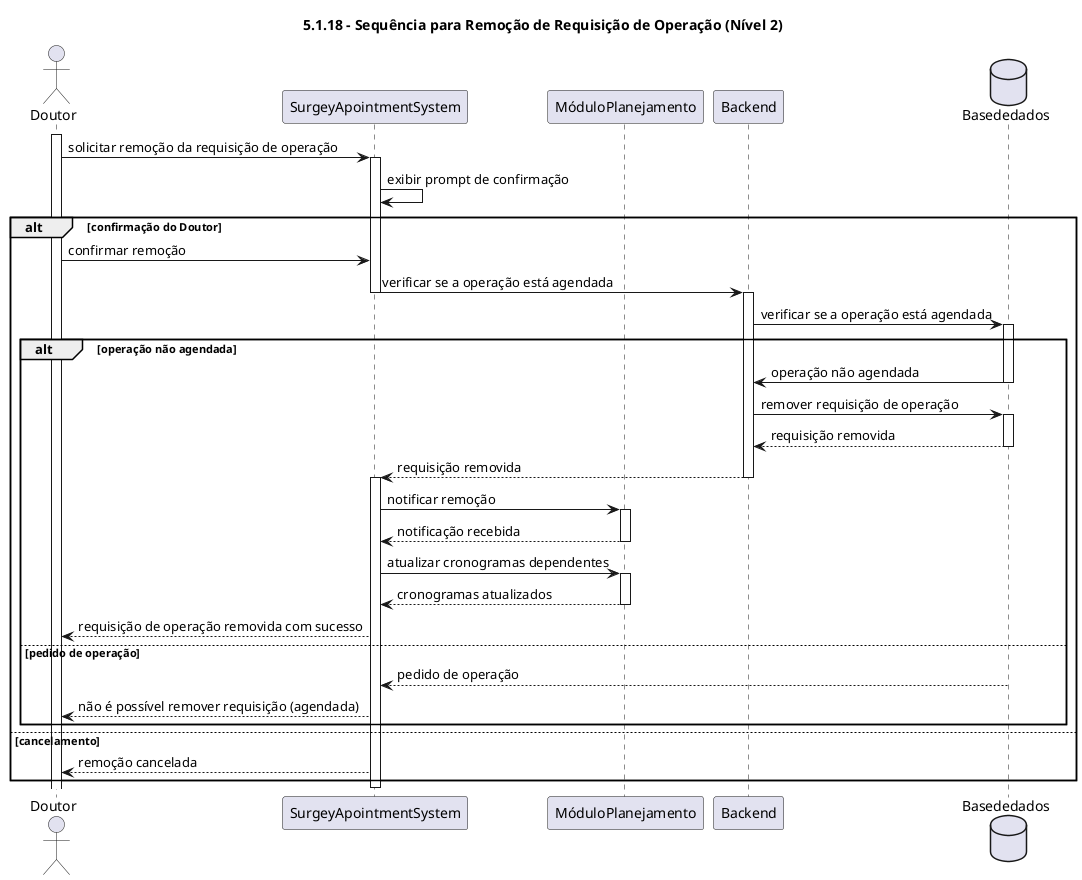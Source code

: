 ﻿@startuml
title 5.1.18 - Sequência para Remoção de Requisição de Operação (Nível 2)

actor Doutor
participant SurgeyApointmentSystem
participant MóduloPlanejamento
participant Backend
database Basededados

activate Doutor

Doutor -> SurgeyApointmentSystem: solicitar remoção da requisição de operação
activate SurgeyApointmentSystem

SurgeyApointmentSystem -> SurgeyApointmentSystem: exibir prompt de confirmação

alt confirmação do Doutor
    Doutor -> SurgeyApointmentSystem: confirmar remoção

    SurgeyApointmentSystem -> Backend: verificar se a operação está agendada
    deactivate SurgeyApointmentSystem
    activate Backend
        Backend -> Basededados: verificar se a operação está agendada

    activate Basededados
    alt operação não agendada
        Basededados -> Backend: operação não agendada
        deactivate Basededados

        Backend -> Basededados: remover requisição de operação
        activate Basededados
        Basededados --> Backend: requisição removida
        deactivate Basededados
                Backend --> SurgeyApointmentSystem: requisição removida
        deactivate Backend
        activate SurgeyApointmentSystem


        SurgeyApointmentSystem -> MóduloPlanejamento: notificar remoção
        activate MóduloPlanejamento
        MóduloPlanejamento --> SurgeyApointmentSystem: notificação recebida
        deactivate MóduloPlanejamento
        
        SurgeyApointmentSystem -> MóduloPlanejamento: atualizar cronogramas dependentes
        activate MóduloPlanejamento
        MóduloPlanejamento --> SurgeyApointmentSystem: cronogramas atualizados
        deactivate MóduloPlanejamento

        SurgeyApointmentSystem --> Doutor: requisição de operação removida com sucesso
    else pedido de operação
        Basededados --> SurgeyApointmentSystem: pedido de operação
        deactivate Basededados
        SurgeyApointmentSystem --> Doutor: não é possível remover requisição (agendada)
    end
else cancelamento
    SurgeyApointmentSystem --> Doutor: remoção cancelada
end

deactivate SurgeyApointmentSystem
@enduml

